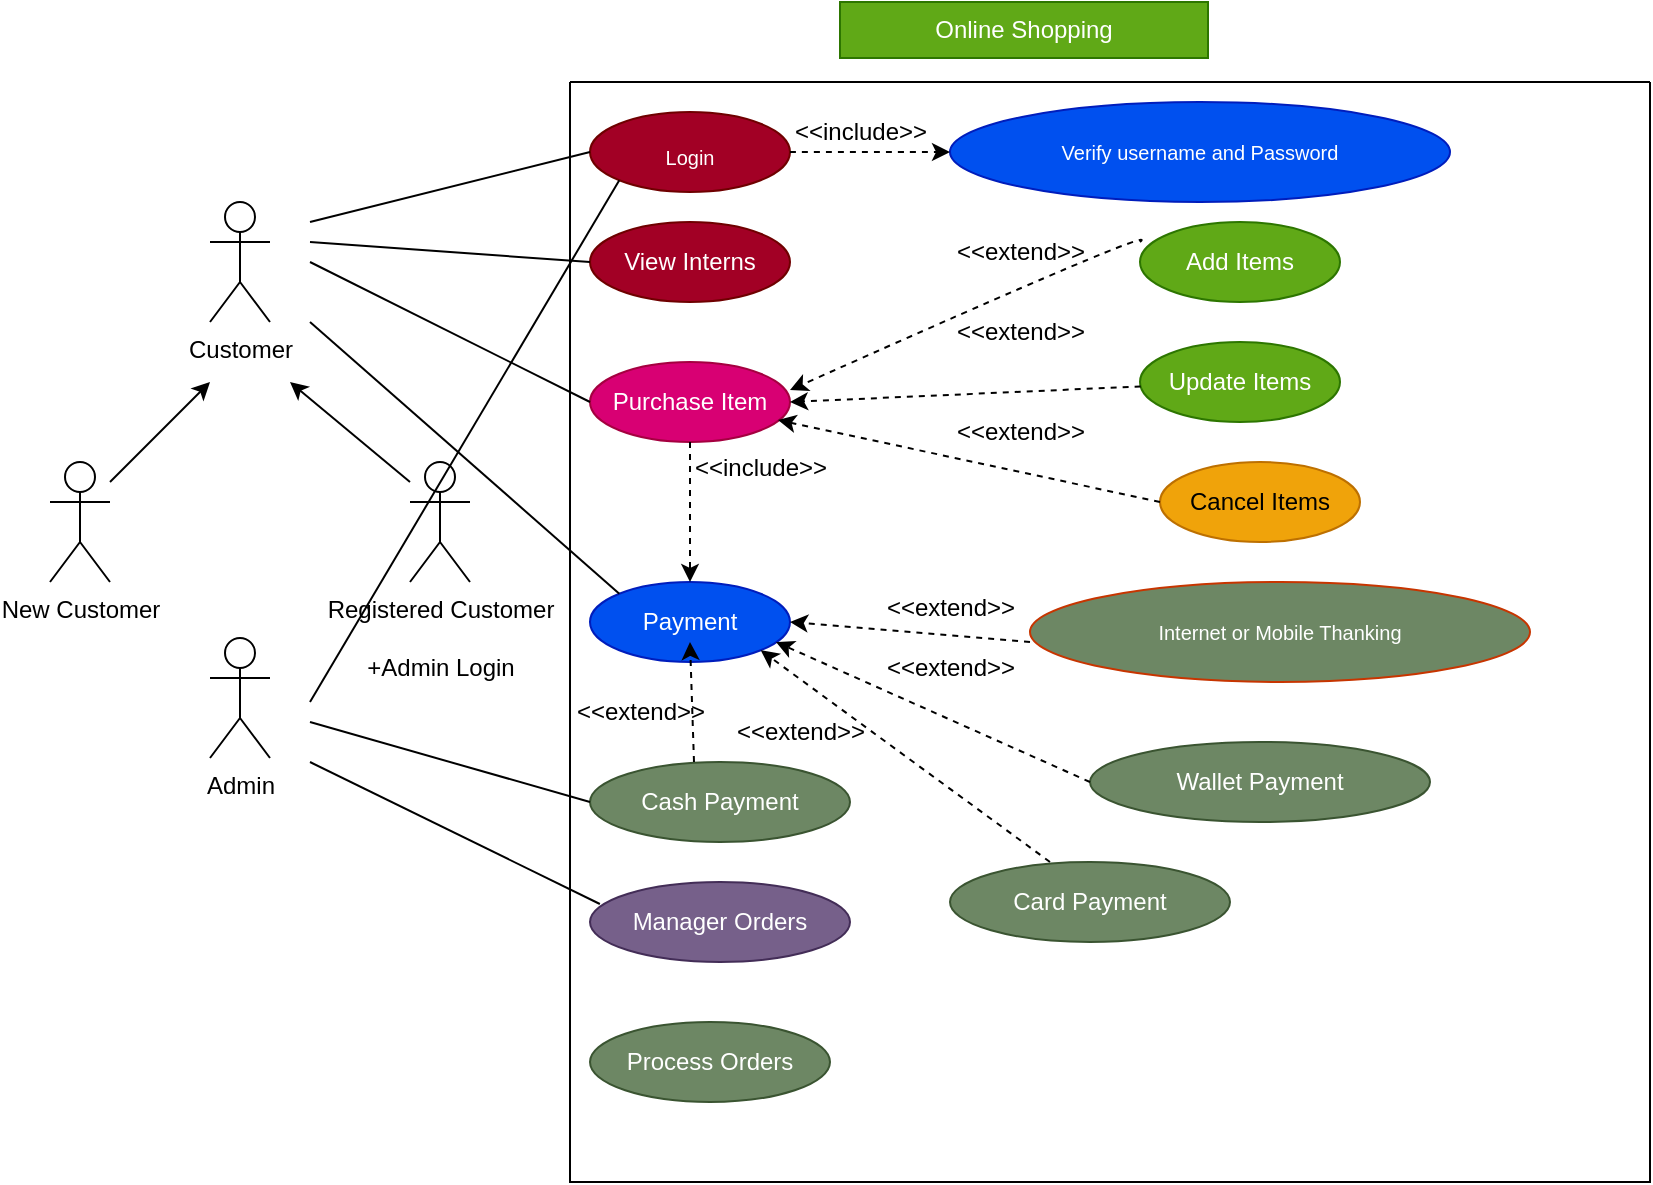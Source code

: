<mxfile version="24.7.17" pages="2">
  <diagram name="Page-1" id="1OBJv6ooA6KlNzXjkO3h">
    <mxGraphModel dx="880" dy="524" grid="1" gridSize="10" guides="1" tooltips="1" connect="1" arrows="1" fold="1" page="1" pageScale="1" pageWidth="850" pageHeight="1100" math="0" shadow="0">
      <root>
        <mxCell id="0" />
        <mxCell id="1" parent="0" />
        <mxCell id="tqHBWmYHECMBdRGBsS2p-1" value="Online Shopping" style="rounded=0;whiteSpace=wrap;html=1;fillColor=#60a917;fontColor=#ffffff;strokeColor=#2D7600;" vertex="1" parent="1">
          <mxGeometry x="425" y="40" width="184" height="28" as="geometry" />
        </mxCell>
        <mxCell id="tqHBWmYHECMBdRGBsS2p-3" value="Customer" style="shape=umlActor;verticalLabelPosition=bottom;verticalAlign=top;html=1;outlineConnect=0;labelBackgroundColor=default;" vertex="1" parent="1">
          <mxGeometry x="110" y="140" width="30" height="60" as="geometry" />
        </mxCell>
        <mxCell id="tqHBWmYHECMBdRGBsS2p-5" value="Registered Customer" style="shape=umlActor;verticalLabelPosition=bottom;verticalAlign=top;html=1;outlineConnect=0;" vertex="1" parent="1">
          <mxGeometry x="210" y="270" width="30" height="60" as="geometry" />
        </mxCell>
        <mxCell id="tqHBWmYHECMBdRGBsS2p-6" value="New Customer" style="shape=umlActor;verticalLabelPosition=bottom;verticalAlign=top;html=1;outlineConnect=0;" vertex="1" parent="1">
          <mxGeometry x="30" y="270" width="30" height="60" as="geometry" />
        </mxCell>
        <mxCell id="tqHBWmYHECMBdRGBsS2p-10" value="" style="endArrow=classic;html=1;rounded=0;" edge="1" parent="1">
          <mxGeometry width="50" height="50" relative="1" as="geometry">
            <mxPoint x="60" y="280" as="sourcePoint" />
            <mxPoint x="110" y="230" as="targetPoint" />
          </mxGeometry>
        </mxCell>
        <mxCell id="tqHBWmYHECMBdRGBsS2p-11" value="" style="endArrow=classic;html=1;rounded=0;" edge="1" parent="1">
          <mxGeometry width="50" height="50" relative="1" as="geometry">
            <mxPoint x="210" y="280" as="sourcePoint" />
            <mxPoint x="150" y="230" as="targetPoint" />
            <Array as="points">
              <mxPoint x="210" y="280" />
            </Array>
          </mxGeometry>
        </mxCell>
        <mxCell id="tqHBWmYHECMBdRGBsS2p-12" value="" style="swimlane;startSize=0;" vertex="1" parent="1">
          <mxGeometry x="290" y="80" width="540" height="550" as="geometry" />
        </mxCell>
        <mxCell id="tqHBWmYHECMBdRGBsS2p-13" value="&lt;sub&gt;Login&lt;/sub&gt;" style="ellipse;whiteSpace=wrap;html=1;fillColor=#a20025;fontColor=#ffffff;strokeColor=#6F0000;" vertex="1" parent="tqHBWmYHECMBdRGBsS2p-12">
          <mxGeometry x="10" y="15" width="100" height="40" as="geometry" />
        </mxCell>
        <mxCell id="tqHBWmYHECMBdRGBsS2p-14" value="&lt;span style=&quot;font-size: 10px;&quot;&gt;Verify username and Password&lt;/span&gt;" style="ellipse;whiteSpace=wrap;html=1;fillColor=#0050ef;fontColor=#ffffff;strokeColor=#001DBC;" vertex="1" parent="tqHBWmYHECMBdRGBsS2p-12">
          <mxGeometry x="190" y="10" width="250" height="50" as="geometry" />
        </mxCell>
        <mxCell id="tqHBWmYHECMBdRGBsS2p-17" value="View Interns" style="ellipse;whiteSpace=wrap;html=1;fillColor=#a20025;fontColor=#ffffff;strokeColor=#6F0000;" vertex="1" parent="tqHBWmYHECMBdRGBsS2p-12">
          <mxGeometry x="10" y="70" width="100" height="40" as="geometry" />
        </mxCell>
        <mxCell id="tqHBWmYHECMBdRGBsS2p-18" value="Purchase Item" style="ellipse;whiteSpace=wrap;html=1;fillColor=#d80073;fontColor=#ffffff;strokeColor=#A50040;" vertex="1" parent="tqHBWmYHECMBdRGBsS2p-12">
          <mxGeometry x="10" y="140" width="100" height="40" as="geometry" />
        </mxCell>
        <mxCell id="tqHBWmYHECMBdRGBsS2p-20" value="Payment" style="ellipse;whiteSpace=wrap;html=1;fillColor=#0050ef;strokeColor=#001DBC;fontColor=#ffffff;" vertex="1" parent="tqHBWmYHECMBdRGBsS2p-12">
          <mxGeometry x="10" y="250" width="100" height="40" as="geometry" />
        </mxCell>
        <mxCell id="tqHBWmYHECMBdRGBsS2p-22" value="Cash Payment" style="ellipse;whiteSpace=wrap;html=1;fillColor=#6d8764;fontColor=#ffffff;strokeColor=#3A5431;" vertex="1" parent="tqHBWmYHECMBdRGBsS2p-12">
          <mxGeometry x="10" y="340" width="130" height="40" as="geometry" />
        </mxCell>
        <mxCell id="tqHBWmYHECMBdRGBsS2p-25" value="Manager Orders" style="ellipse;whiteSpace=wrap;html=1;fillColor=#76608a;fontColor=#ffffff;strokeColor=#432D57;" vertex="1" parent="tqHBWmYHECMBdRGBsS2p-12">
          <mxGeometry x="10" y="400" width="130" height="40" as="geometry" />
        </mxCell>
        <mxCell id="tqHBWmYHECMBdRGBsS2p-28" value="Process Orders" style="ellipse;whiteSpace=wrap;html=1;fillColor=#6d8764;fontColor=#ffffff;strokeColor=#3A5431;" vertex="1" parent="tqHBWmYHECMBdRGBsS2p-12">
          <mxGeometry x="10" y="470" width="120" height="40" as="geometry" />
        </mxCell>
        <mxCell id="tqHBWmYHECMBdRGBsS2p-30" value="" style="endArrow=classic;html=1;rounded=0;curved=1;dashed=1;entryX=0;entryY=0.5;entryDx=0;entryDy=0;exitX=1;exitY=0.5;exitDx=0;exitDy=0;" edge="1" parent="tqHBWmYHECMBdRGBsS2p-12" source="tqHBWmYHECMBdRGBsS2p-13" target="tqHBWmYHECMBdRGBsS2p-14">
          <mxGeometry width="50" height="50" relative="1" as="geometry">
            <mxPoint x="120" y="35" as="sourcePoint" />
            <mxPoint x="190" y="60.0" as="targetPoint" />
            <Array as="points" />
          </mxGeometry>
        </mxCell>
        <mxCell id="tqHBWmYHECMBdRGBsS2p-31" value="&lt;span style=&quot;font-size: 10px;&quot;&gt;Internet or Mobile Thanking&lt;/span&gt;" style="ellipse;whiteSpace=wrap;html=1;fillColor=#6d8764;strokeColor=#C73500;fontColor=#ffffff;" vertex="1" parent="tqHBWmYHECMBdRGBsS2p-12">
          <mxGeometry x="230" y="250" width="250" height="50" as="geometry" />
        </mxCell>
        <mxCell id="tqHBWmYHECMBdRGBsS2p-33" value="Add Items" style="ellipse;whiteSpace=wrap;html=1;fillColor=#60a917;fontColor=#ffffff;strokeColor=#2D7600;" vertex="1" parent="tqHBWmYHECMBdRGBsS2p-12">
          <mxGeometry x="285" y="70" width="100" height="40" as="geometry" />
        </mxCell>
        <mxCell id="tqHBWmYHECMBdRGBsS2p-34" value="Update Items" style="ellipse;whiteSpace=wrap;html=1;fillColor=#60a917;fontColor=#ffffff;strokeColor=#2D7600;" vertex="1" parent="tqHBWmYHECMBdRGBsS2p-12">
          <mxGeometry x="285" y="130" width="100" height="40" as="geometry" />
        </mxCell>
        <mxCell id="tqHBWmYHECMBdRGBsS2p-35" value="Cancel Items" style="ellipse;whiteSpace=wrap;html=1;fillColor=#f0a30a;fontColor=#000000;strokeColor=#BD7000;" vertex="1" parent="tqHBWmYHECMBdRGBsS2p-12">
          <mxGeometry x="295" y="190" width="100" height="40" as="geometry" />
        </mxCell>
        <mxCell id="tqHBWmYHECMBdRGBsS2p-36" value="" style="endArrow=classic;html=1;rounded=0;curved=1;dashed=1;entryX=0.004;entryY=0.38;entryDx=0;entryDy=0;entryPerimeter=0;exitX=0;exitY=0.5;exitDx=0;exitDy=0;" edge="1" parent="tqHBWmYHECMBdRGBsS2p-12">
          <mxGeometry width="50" height="50" relative="1" as="geometry">
            <mxPoint x="285" y="80" as="sourcePoint" />
            <mxPoint x="110.0" y="154" as="targetPoint" />
            <Array as="points">
              <mxPoint x="298.16" y="70" />
            </Array>
          </mxGeometry>
        </mxCell>
        <mxCell id="tqHBWmYHECMBdRGBsS2p-38" value="" style="endArrow=classic;html=1;rounded=0;entryX=1;entryY=0.5;entryDx=0;entryDy=0;dashed=1;" edge="1" parent="tqHBWmYHECMBdRGBsS2p-12" source="tqHBWmYHECMBdRGBsS2p-34" target="tqHBWmYHECMBdRGBsS2p-18">
          <mxGeometry width="50" height="50" relative="1" as="geometry">
            <mxPoint x="180" y="190" as="sourcePoint" />
            <mxPoint x="230" y="140" as="targetPoint" />
          </mxGeometry>
        </mxCell>
        <mxCell id="tqHBWmYHECMBdRGBsS2p-55" value="" style="endArrow=classic;html=1;rounded=0;entryX=0.94;entryY=0.725;entryDx=0;entryDy=0;dashed=1;entryPerimeter=0;" edge="1" parent="tqHBWmYHECMBdRGBsS2p-12" target="tqHBWmYHECMBdRGBsS2p-18">
          <mxGeometry width="50" height="50" relative="1" as="geometry">
            <mxPoint x="295" y="210" as="sourcePoint" />
            <mxPoint x="120" y="218" as="targetPoint" />
          </mxGeometry>
        </mxCell>
        <mxCell id="tqHBWmYHECMBdRGBsS2p-56" value="" style="endArrow=classic;html=1;rounded=0;entryX=1;entryY=0.5;entryDx=0;entryDy=0;dashed=1;" edge="1" parent="tqHBWmYHECMBdRGBsS2p-12" target="tqHBWmYHECMBdRGBsS2p-20">
          <mxGeometry width="50" height="50" relative="1" as="geometry">
            <mxPoint x="230" y="280" as="sourcePoint" />
            <mxPoint x="55" y="288" as="targetPoint" />
          </mxGeometry>
        </mxCell>
        <mxCell id="tqHBWmYHECMBdRGBsS2p-57" value="Wallet Payment" style="ellipse;whiteSpace=wrap;html=1;fillColor=#6d8764;fontColor=#ffffff;strokeColor=#3A5431;" vertex="1" parent="tqHBWmYHECMBdRGBsS2p-12">
          <mxGeometry x="260" y="330" width="170" height="40" as="geometry" />
        </mxCell>
        <mxCell id="tqHBWmYHECMBdRGBsS2p-58" value="Card Payment" style="ellipse;whiteSpace=wrap;html=1;fillColor=#6d8764;fontColor=#ffffff;strokeColor=#3A5431;" vertex="1" parent="tqHBWmYHECMBdRGBsS2p-12">
          <mxGeometry x="190" y="390" width="140" height="40" as="geometry" />
        </mxCell>
        <mxCell id="tqHBWmYHECMBdRGBsS2p-59" value="" style="endArrow=classic;html=1;rounded=0;entryX=0.93;entryY=0.75;entryDx=0;entryDy=0;dashed=1;entryPerimeter=0;" edge="1" parent="tqHBWmYHECMBdRGBsS2p-12" target="tqHBWmYHECMBdRGBsS2p-20">
          <mxGeometry width="50" height="50" relative="1" as="geometry">
            <mxPoint x="260" y="350" as="sourcePoint" />
            <mxPoint x="140" y="340" as="targetPoint" />
          </mxGeometry>
        </mxCell>
        <mxCell id="tqHBWmYHECMBdRGBsS2p-60" value="" style="endArrow=classic;html=1;rounded=0;entryX=1;entryY=1;entryDx=0;entryDy=0;dashed=1;" edge="1" parent="tqHBWmYHECMBdRGBsS2p-12" target="tqHBWmYHECMBdRGBsS2p-20">
          <mxGeometry width="50" height="50" relative="1" as="geometry">
            <mxPoint x="240" y="390" as="sourcePoint" />
            <mxPoint x="120" y="380" as="targetPoint" />
          </mxGeometry>
        </mxCell>
        <mxCell id="tqHBWmYHECMBdRGBsS2p-61" value="" style="endArrow=classic;html=1;rounded=0;dashed=1;exitX=0.4;exitY=0;exitDx=0;exitDy=0;exitPerimeter=0;" edge="1" parent="tqHBWmYHECMBdRGBsS2p-12" source="tqHBWmYHECMBdRGBsS2p-22">
          <mxGeometry width="50" height="50" relative="1" as="geometry">
            <mxPoint x="70" y="340" as="sourcePoint" />
            <mxPoint x="60" y="280" as="targetPoint" />
          </mxGeometry>
        </mxCell>
        <mxCell id="tqHBWmYHECMBdRGBsS2p-62" value="" style="endArrow=classic;html=1;rounded=0;entryX=0.5;entryY=0;entryDx=0;entryDy=0;dashed=1;exitX=0.5;exitY=1;exitDx=0;exitDy=0;" edge="1" parent="tqHBWmYHECMBdRGBsS2p-12" source="tqHBWmYHECMBdRGBsS2p-18" target="tqHBWmYHECMBdRGBsS2p-20">
          <mxGeometry width="50" height="50" relative="1" as="geometry">
            <mxPoint x="70" y="210" as="sourcePoint" />
            <mxPoint x="-50" y="200" as="targetPoint" />
          </mxGeometry>
        </mxCell>
        <mxCell id="tqHBWmYHECMBdRGBsS2p-65" value="&amp;lt;&amp;lt;extend&amp;gt;&amp;gt;" style="text;html=1;align=center;verticalAlign=middle;resizable=0;points=[];autosize=1;strokeColor=none;fillColor=none;" vertex="1" parent="tqHBWmYHECMBdRGBsS2p-12">
          <mxGeometry x="180" y="110" width="90" height="30" as="geometry" />
        </mxCell>
        <mxCell id="tqHBWmYHECMBdRGBsS2p-66" value="&amp;lt;&amp;lt;extend&amp;gt;&amp;gt;" style="text;html=1;align=center;verticalAlign=middle;resizable=0;points=[];autosize=1;strokeColor=none;fillColor=none;" vertex="1" parent="tqHBWmYHECMBdRGBsS2p-12">
          <mxGeometry x="180" y="160" width="90" height="30" as="geometry" />
        </mxCell>
        <mxCell id="tqHBWmYHECMBdRGBsS2p-64" value="&amp;lt;&amp;lt;extend&amp;gt;&amp;gt;" style="text;html=1;align=center;verticalAlign=middle;resizable=0;points=[];autosize=1;strokeColor=none;fillColor=none;" vertex="1" parent="tqHBWmYHECMBdRGBsS2p-12">
          <mxGeometry x="180" y="70" width="90" height="30" as="geometry" />
        </mxCell>
        <mxCell id="tqHBWmYHECMBdRGBsS2p-69" value="&amp;lt;&amp;lt;extend&amp;gt;&amp;gt;" style="text;html=1;align=center;verticalAlign=middle;resizable=0;points=[];autosize=1;strokeColor=none;fillColor=none;" vertex="1" parent="tqHBWmYHECMBdRGBsS2p-12">
          <mxGeometry x="70" y="310" width="90" height="30" as="geometry" />
        </mxCell>
        <mxCell id="tqHBWmYHECMBdRGBsS2p-80" value="&amp;lt;&amp;lt;include&amp;gt;&amp;gt;" style="text;html=1;align=center;verticalAlign=middle;resizable=0;points=[];autosize=1;strokeColor=none;fillColor=none;" vertex="1" parent="tqHBWmYHECMBdRGBsS2p-12">
          <mxGeometry x="50" y="178" width="90" height="30" as="geometry" />
        </mxCell>
        <mxCell id="tqHBWmYHECMBdRGBsS2p-81" value="&amp;lt;&amp;lt;extend&amp;gt;&amp;gt;" style="text;html=1;align=center;verticalAlign=middle;resizable=0;points=[];autosize=1;strokeColor=none;fillColor=none;" vertex="1" parent="tqHBWmYHECMBdRGBsS2p-12">
          <mxGeometry x="-10" y="300" width="90" height="30" as="geometry" />
        </mxCell>
        <mxCell id="tqHBWmYHECMBdRGBsS2p-82" value="&amp;lt;&amp;lt;include&amp;gt;&amp;gt;" style="text;html=1;align=center;verticalAlign=middle;resizable=0;points=[];autosize=1;strokeColor=none;fillColor=none;" vertex="1" parent="tqHBWmYHECMBdRGBsS2p-12">
          <mxGeometry x="100" y="10" width="90" height="30" as="geometry" />
        </mxCell>
        <mxCell id="tqHBWmYHECMBdRGBsS2p-67" value="&amp;lt;&amp;lt;extend&amp;gt;&amp;gt;" style="text;html=1;align=center;verticalAlign=middle;resizable=0;points=[];autosize=1;strokeColor=none;fillColor=none;" vertex="1" parent="1">
          <mxGeometry x="435" y="328" width="90" height="30" as="geometry" />
        </mxCell>
        <mxCell id="tqHBWmYHECMBdRGBsS2p-68" value="&amp;lt;&amp;lt;extend&amp;gt;&amp;gt;" style="text;html=1;align=center;verticalAlign=middle;resizable=0;points=[];autosize=1;strokeColor=none;fillColor=none;" vertex="1" parent="1">
          <mxGeometry x="435" y="358" width="90" height="30" as="geometry" />
        </mxCell>
        <mxCell id="tqHBWmYHECMBdRGBsS2p-71" value="Admin" style="shape=umlActor;verticalLabelPosition=bottom;verticalAlign=top;html=1;outlineConnect=0;" vertex="1" parent="1">
          <mxGeometry x="110" y="358" width="30" height="60" as="geometry" />
        </mxCell>
        <mxCell id="tqHBWmYHECMBdRGBsS2p-75" style="edgeStyle=orthogonalEdgeStyle;rounded=0;orthogonalLoop=1;jettySize=auto;html=1;exitX=0.5;exitY=1;exitDx=0;exitDy=0;" edge="1" parent="1">
          <mxGeometry relative="1" as="geometry">
            <mxPoint x="125" y="220" as="sourcePoint" />
            <mxPoint x="125" y="220" as="targetPoint" />
          </mxGeometry>
        </mxCell>
        <mxCell id="tqHBWmYHECMBdRGBsS2p-83" value="" style="endArrow=none;html=1;rounded=0;entryX=0;entryY=0.5;entryDx=0;entryDy=0;" edge="1" parent="1" target="tqHBWmYHECMBdRGBsS2p-13">
          <mxGeometry width="50" height="50" relative="1" as="geometry">
            <mxPoint x="160" y="150" as="sourcePoint" />
            <mxPoint x="200" y="110" as="targetPoint" />
          </mxGeometry>
        </mxCell>
        <mxCell id="tqHBWmYHECMBdRGBsS2p-84" value="" style="endArrow=none;html=1;rounded=0;entryX=0;entryY=0.5;entryDx=0;entryDy=0;" edge="1" parent="1" target="tqHBWmYHECMBdRGBsS2p-17">
          <mxGeometry width="50" height="50" relative="1" as="geometry">
            <mxPoint x="160" y="160" as="sourcePoint" />
            <mxPoint x="380" y="135" as="targetPoint" />
          </mxGeometry>
        </mxCell>
        <mxCell id="tqHBWmYHECMBdRGBsS2p-85" value="" style="endArrow=none;html=1;rounded=0;entryX=0;entryY=0.5;entryDx=0;entryDy=0;" edge="1" parent="1" target="tqHBWmYHECMBdRGBsS2p-18">
          <mxGeometry width="50" height="50" relative="1" as="geometry">
            <mxPoint x="160" y="170" as="sourcePoint" />
            <mxPoint x="360" y="155" as="targetPoint" />
          </mxGeometry>
        </mxCell>
        <mxCell id="tqHBWmYHECMBdRGBsS2p-86" value="" style="endArrow=none;html=1;rounded=0;entryX=0;entryY=0;entryDx=0;entryDy=0;" edge="1" parent="1" target="tqHBWmYHECMBdRGBsS2p-20">
          <mxGeometry width="50" height="50" relative="1" as="geometry">
            <mxPoint x="160" y="200" as="sourcePoint" />
            <mxPoint x="320" y="147.5" as="targetPoint" />
          </mxGeometry>
        </mxCell>
        <mxCell id="tqHBWmYHECMBdRGBsS2p-87" value="" style="endArrow=none;html=1;rounded=0;entryX=0;entryY=1;entryDx=0;entryDy=0;" edge="1" parent="1" target="tqHBWmYHECMBdRGBsS2p-13">
          <mxGeometry width="50" height="50" relative="1" as="geometry">
            <mxPoint x="160" y="390" as="sourcePoint" />
            <mxPoint x="320" y="345" as="targetPoint" />
          </mxGeometry>
        </mxCell>
        <mxCell id="tqHBWmYHECMBdRGBsS2p-88" value="" style="endArrow=none;html=1;rounded=0;entryX=0;entryY=0.5;entryDx=0;entryDy=0;" edge="1" parent="1" target="tqHBWmYHECMBdRGBsS2p-22">
          <mxGeometry width="50" height="50" relative="1" as="geometry">
            <mxPoint x="160" y="400" as="sourcePoint" />
            <mxPoint x="360" y="345" as="targetPoint" />
          </mxGeometry>
        </mxCell>
        <mxCell id="tqHBWmYHECMBdRGBsS2p-89" value="" style="endArrow=none;html=1;rounded=0;entryX=0.038;entryY=0.275;entryDx=0;entryDy=0;entryPerimeter=0;" edge="1" parent="1" target="tqHBWmYHECMBdRGBsS2p-25">
          <mxGeometry width="50" height="50" relative="1" as="geometry">
            <mxPoint x="160" y="420" as="sourcePoint" />
            <mxPoint x="340" y="395" as="targetPoint" />
          </mxGeometry>
        </mxCell>
        <mxCell id="tqHBWmYHECMBdRGBsS2p-90" value="+Admin Login" style="text;html=1;align=center;verticalAlign=middle;resizable=0;points=[];autosize=1;strokeColor=none;fillColor=none;" vertex="1" parent="1">
          <mxGeometry x="175" y="358" width="100" height="30" as="geometry" />
        </mxCell>
      </root>
    </mxGraphModel>
  </diagram>
  <diagram id="HEHDmdUvfW0nSy-e5Mzh" name="Page-2">
    <mxGraphModel dx="880" dy="524" grid="1" gridSize="10" guides="1" tooltips="1" connect="1" arrows="1" fold="1" page="1" pageScale="1" pageWidth="850" pageHeight="1100" math="0" shadow="0">
      <root>
        <mxCell id="0" />
        <mxCell id="1" parent="0" />
        <mxCell id="ZtBVrDZsteloaGAH6HCU-3" value="Customer" style="swimlane;fontStyle=2;align=center;verticalAlign=top;childLayout=stackLayout;horizontal=1;startSize=26;horizontalStack=0;resizeParent=1;resizeLast=0;collapsible=1;marginBottom=0;rounded=0;shadow=0;strokeWidth=1;" vertex="1" parent="1">
          <mxGeometry x="350" width="160" height="350" as="geometry">
            <mxRectangle x="230" y="140" width="160" height="26" as="alternateBounds" />
          </mxGeometry>
        </mxCell>
        <mxCell id="ZtBVrDZsteloaGAH6HCU-4" value="CustomerID" style="text;align=left;verticalAlign=top;spacingLeft=4;spacingRight=4;overflow=hidden;rotatable=0;points=[[0,0.5],[1,0.5]];portConstraint=eastwest;" vertex="1" parent="ZtBVrDZsteloaGAH6HCU-3">
          <mxGeometry y="26" width="160" height="26" as="geometry" />
        </mxCell>
        <mxCell id="ZtBVrDZsteloaGAH6HCU-5" value="Name" style="text;align=left;verticalAlign=top;spacingLeft=4;spacingRight=4;overflow=hidden;rotatable=0;points=[[0,0.5],[1,0.5]];portConstraint=eastwest;rounded=0;shadow=0;html=0;" vertex="1" parent="ZtBVrDZsteloaGAH6HCU-3">
          <mxGeometry y="52" width="160" height="26" as="geometry" />
        </mxCell>
        <mxCell id="ZtBVrDZsteloaGAH6HCU-6" value="Email&#xa;&#xa;&#xa;&#xa;" style="text;align=left;verticalAlign=top;spacingLeft=4;spacingRight=4;overflow=hidden;rotatable=0;points=[[0,0.5],[1,0.5]];portConstraint=eastwest;rounded=0;shadow=0;html=0;" vertex="1" parent="ZtBVrDZsteloaGAH6HCU-3">
          <mxGeometry y="78" width="160" height="26" as="geometry" />
        </mxCell>
        <mxCell id="ZtBVrDZsteloaGAH6HCU-8" value="Password" style="text;align=left;verticalAlign=top;spacingLeft=4;spacingRight=4;overflow=hidden;rotatable=0;points=[[0,0.5],[1,0.5]];portConstraint=eastwest;" vertex="1" parent="ZtBVrDZsteloaGAH6HCU-3">
          <mxGeometry y="104" width="160" height="26" as="geometry" />
        </mxCell>
        <mxCell id="P-THNPc70hYApmy322FZ-1" value="Address" style="text;html=1;align=left;verticalAlign=middle;resizable=0;points=[];autosize=1;strokeColor=none;fillColor=none;" vertex="1" parent="ZtBVrDZsteloaGAH6HCU-3">
          <mxGeometry y="130" width="160" height="30" as="geometry" />
        </mxCell>
        <mxCell id="P-THNPc70hYApmy322FZ-5" value="PhoneNumber" style="text;html=1;align=left;verticalAlign=middle;resizable=0;points=[];autosize=1;strokeColor=none;fillColor=none;" vertex="1" parent="ZtBVrDZsteloaGAH6HCU-3">
          <mxGeometry y="160" width="160" height="30" as="geometry" />
        </mxCell>
        <mxCell id="P-THNPc70hYApmy322FZ-43" value="" style="line;html=1;strokeWidth=1;align=left;verticalAlign=middle;spacingTop=-1;spacingLeft=3;spacingRight=3;rotatable=0;labelPosition=right;points=[];portConstraint=eastwest;" vertex="1" parent="ZtBVrDZsteloaGAH6HCU-3">
          <mxGeometry y="190" width="160" height="8" as="geometry" />
        </mxCell>
        <mxCell id="P-THNPc70hYApmy322FZ-44" value="Register" style="text;html=1;align=left;verticalAlign=middle;resizable=0;points=[];autosize=1;strokeColor=none;fillColor=none;" vertex="1" parent="ZtBVrDZsteloaGAH6HCU-3">
          <mxGeometry y="198" width="160" height="30" as="geometry" />
        </mxCell>
        <mxCell id="P-THNPc70hYApmy322FZ-45" value="login" style="text;html=1;align=left;verticalAlign=middle;resizable=0;points=[];autosize=1;strokeColor=none;fillColor=none;" vertex="1" parent="ZtBVrDZsteloaGAH6HCU-3">
          <mxGeometry y="228" width="160" height="30" as="geometry" />
        </mxCell>
        <mxCell id="P-THNPc70hYApmy322FZ-46" value="viewitems" style="text;html=1;align=left;verticalAlign=middle;resizable=0;points=[];autosize=1;strokeColor=none;fillColor=none;" vertex="1" parent="ZtBVrDZsteloaGAH6HCU-3">
          <mxGeometry y="258" width="160" height="30" as="geometry" />
        </mxCell>
        <mxCell id="P-THNPc70hYApmy322FZ-47" value="AddToCart" style="text;html=1;align=left;verticalAlign=middle;resizable=0;points=[];autosize=1;strokeColor=none;fillColor=none;" vertex="1" parent="ZtBVrDZsteloaGAH6HCU-3">
          <mxGeometry y="288" width="160" height="30" as="geometry" />
        </mxCell>
        <mxCell id="P-THNPc70hYApmy322FZ-48" value="MakePayment" style="text;html=1;align=left;verticalAlign=middle;resizable=0;points=[];autosize=1;strokeColor=none;fillColor=none;" vertex="1" parent="ZtBVrDZsteloaGAH6HCU-3">
          <mxGeometry y="318" width="160" height="30" as="geometry" />
        </mxCell>
        <mxCell id="ZtBVrDZsteloaGAH6HCU-9" value="Item" style="swimlane;fontStyle=0;align=center;verticalAlign=top;childLayout=stackLayout;horizontal=1;startSize=26;horizontalStack=0;resizeParent=1;resizeLast=0;collapsible=1;marginBottom=0;rounded=0;shadow=0;strokeWidth=1;" vertex="1" parent="1">
          <mxGeometry x="280" y="410" width="160" height="250" as="geometry">
            <mxRectangle x="130" y="380" width="160" height="26" as="alternateBounds" />
          </mxGeometry>
        </mxCell>
        <mxCell id="ZtBVrDZsteloaGAH6HCU-10" value="ItemID" style="text;align=left;verticalAlign=top;spacingLeft=4;spacingRight=4;overflow=hidden;rotatable=0;points=[[0,0.5],[1,0.5]];portConstraint=eastwest;" vertex="1" parent="ZtBVrDZsteloaGAH6HCU-9">
          <mxGeometry y="26" width="160" height="26" as="geometry" />
        </mxCell>
        <mxCell id="ZtBVrDZsteloaGAH6HCU-11" value="ItemName" style="text;align=left;verticalAlign=top;spacingLeft=4;spacingRight=4;overflow=hidden;rotatable=0;points=[[0,0.5],[1,0.5]];portConstraint=eastwest;rounded=0;shadow=0;html=0;" vertex="1" parent="ZtBVrDZsteloaGAH6HCU-9">
          <mxGeometry y="52" width="160" height="26" as="geometry" />
        </mxCell>
        <mxCell id="P-THNPc70hYApmy322FZ-6" value="Description" style="text;html=1;align=left;verticalAlign=middle;resizable=0;points=[];autosize=1;strokeColor=none;fillColor=none;" vertex="1" parent="ZtBVrDZsteloaGAH6HCU-9">
          <mxGeometry y="78" width="160" height="30" as="geometry" />
        </mxCell>
        <mxCell id="P-THNPc70hYApmy322FZ-49" value="Price" style="text;html=1;align=left;verticalAlign=middle;resizable=0;points=[];autosize=1;strokeColor=none;fillColor=none;" vertex="1" parent="ZtBVrDZsteloaGAH6HCU-9">
          <mxGeometry y="108" width="160" height="30" as="geometry" />
        </mxCell>
        <mxCell id="P-THNPc70hYApmy322FZ-50" value="" style="line;html=1;strokeWidth=1;align=left;verticalAlign=middle;spacingTop=-1;spacingLeft=3;spacingRight=3;rotatable=0;labelPosition=right;points=[];portConstraint=eastwest;" vertex="1" parent="ZtBVrDZsteloaGAH6HCU-9">
          <mxGeometry y="138" width="160" height="8" as="geometry" />
        </mxCell>
        <mxCell id="P-THNPc70hYApmy322FZ-51" value="additems" style="text;align=left;verticalAlign=top;spacingLeft=4;spacingRight=4;overflow=hidden;rotatable=0;points=[[0,0.5],[1,0.5]];portConstraint=eastwest;rounded=0;shadow=0;html=0;" vertex="1" parent="ZtBVrDZsteloaGAH6HCU-9">
          <mxGeometry y="146" width="160" height="26" as="geometry" />
        </mxCell>
        <mxCell id="P-THNPc70hYApmy322FZ-52" value="updateitem" style="text;align=left;verticalAlign=top;spacingLeft=4;spacingRight=4;overflow=hidden;rotatable=0;points=[[0,0.5],[1,0.5]];portConstraint=eastwest;rounded=0;shadow=0;html=0;" vertex="1" parent="ZtBVrDZsteloaGAH6HCU-9">
          <mxGeometry y="172" width="160" height="26" as="geometry" />
        </mxCell>
        <mxCell id="P-THNPc70hYApmy322FZ-53" value="removeitem" style="text;align=left;verticalAlign=top;spacingLeft=4;spacingRight=4;overflow=hidden;rotatable=0;points=[[0,0.5],[1,0.5]];portConstraint=eastwest;rounded=0;shadow=0;html=0;" vertex="1" parent="ZtBVrDZsteloaGAH6HCU-9">
          <mxGeometry y="198" width="160" height="26" as="geometry" />
        </mxCell>
        <mxCell id="ZtBVrDZsteloaGAH6HCU-16" value="Payment" style="swimlane;fontStyle=0;align=center;verticalAlign=top;childLayout=stackLayout;horizontal=1;startSize=26;horizontalStack=0;resizeParent=1;resizeLast=0;collapsible=1;marginBottom=0;rounded=0;shadow=0;strokeWidth=1;" vertex="1" parent="1">
          <mxGeometry x="470" y="680" width="160" height="220" as="geometry">
            <mxRectangle x="340" y="380" width="170" height="26" as="alternateBounds" />
          </mxGeometry>
        </mxCell>
        <mxCell id="ZtBVrDZsteloaGAH6HCU-18" value="" style="line;html=1;strokeWidth=1;align=left;verticalAlign=middle;spacingTop=-1;spacingLeft=3;spacingRight=3;rotatable=0;labelPosition=right;points=[];portConstraint=eastwest;" vertex="1" parent="ZtBVrDZsteloaGAH6HCU-16">
          <mxGeometry y="26" width="160" height="8" as="geometry" />
        </mxCell>
        <mxCell id="P-THNPc70hYApmy322FZ-54" value="PaymentID" style="text;align=left;verticalAlign=top;spacingLeft=4;spacingRight=4;overflow=hidden;rotatable=0;points=[[0,0.5],[1,0.5]];portConstraint=eastwest;rounded=0;shadow=0;html=0;" vertex="1" parent="ZtBVrDZsteloaGAH6HCU-16">
          <mxGeometry y="34" width="160" height="26" as="geometry" />
        </mxCell>
        <mxCell id="P-THNPc70hYApmy322FZ-56" value="PaymentType(cash,Card,Wallet,MobileBanking" style="text;align=left;verticalAlign=top;spacingLeft=4;spacingRight=4;overflow=hidden;rotatable=0;points=[[0,0.5],[1,0.5]];portConstraint=eastwest;rounded=0;shadow=0;html=0;" vertex="1" parent="ZtBVrDZsteloaGAH6HCU-16">
          <mxGeometry y="60" width="160" height="26" as="geometry" />
        </mxCell>
        <mxCell id="P-THNPc70hYApmy322FZ-57" value="PaymentID" style="text;align=left;verticalAlign=top;spacingLeft=4;spacingRight=4;overflow=hidden;rotatable=0;points=[[0,0.5],[1,0.5]];portConstraint=eastwest;rounded=0;shadow=0;html=0;" vertex="1" parent="ZtBVrDZsteloaGAH6HCU-16">
          <mxGeometry y="86" width="160" height="26" as="geometry" />
        </mxCell>
        <mxCell id="P-THNPc70hYApmy322FZ-58" value="" style="line;html=1;strokeWidth=1;align=left;verticalAlign=middle;spacingTop=-1;spacingLeft=3;spacingRight=3;rotatable=0;labelPosition=right;points=[];portConstraint=eastwest;" vertex="1" parent="ZtBVrDZsteloaGAH6HCU-16">
          <mxGeometry y="112" width="160" height="8" as="geometry" />
        </mxCell>
        <mxCell id="P-THNPc70hYApmy322FZ-59" value="makePayment" style="text;align=left;verticalAlign=top;spacingLeft=4;spacingRight=4;overflow=hidden;rotatable=0;points=[[0,0.5],[1,0.5]];portConstraint=eastwest;rounded=0;shadow=0;html=0;" vertex="1" parent="ZtBVrDZsteloaGAH6HCU-16">
          <mxGeometry y="120" width="160" height="26" as="geometry" />
        </mxCell>
        <mxCell id="ZtBVrDZsteloaGAH6HCU-20" value="Admin" style="swimlane;fontStyle=0;align=center;verticalAlign=top;childLayout=stackLayout;horizontal=1;startSize=26;horizontalStack=0;resizeParent=1;resizeLast=0;collapsible=1;marginBottom=0;rounded=0;shadow=0;strokeWidth=1;" vertex="1" parent="1">
          <mxGeometry x="640" y="170" width="160" height="216" as="geometry">
            <mxRectangle x="550" y="140" width="160" height="26" as="alternateBounds" />
          </mxGeometry>
        </mxCell>
        <mxCell id="ZtBVrDZsteloaGAH6HCU-21" value="AdminID" style="text;align=left;verticalAlign=top;spacingLeft=4;spacingRight=4;overflow=hidden;rotatable=0;points=[[0,0.5],[1,0.5]];portConstraint=eastwest;" vertex="1" parent="ZtBVrDZsteloaGAH6HCU-20">
          <mxGeometry y="26" width="160" height="26" as="geometry" />
        </mxCell>
        <mxCell id="ZtBVrDZsteloaGAH6HCU-26" value="" style="line;html=1;strokeWidth=1;align=left;verticalAlign=middle;spacingTop=-1;spacingLeft=3;spacingRight=3;rotatable=0;labelPosition=right;points=[];portConstraint=eastwest;" vertex="1" parent="ZtBVrDZsteloaGAH6HCU-20">
          <mxGeometry y="52" width="160" height="8" as="geometry" />
        </mxCell>
        <mxCell id="ZtBVrDZsteloaGAH6HCU-27" value="Manageorders" style="text;align=left;verticalAlign=top;spacingLeft=4;spacingRight=4;overflow=hidden;rotatable=0;points=[[0,0.5],[1,0.5]];portConstraint=eastwest;" vertex="1" parent="ZtBVrDZsteloaGAH6HCU-20">
          <mxGeometry y="60" width="160" height="26" as="geometry" />
        </mxCell>
        <mxCell id="ZtBVrDZsteloaGAH6HCU-28" value="Processorders" style="text;align=left;verticalAlign=top;spacingLeft=4;spacingRight=4;overflow=hidden;rotatable=0;points=[[0,0.5],[1,0.5]];portConstraint=eastwest;" vertex="1" parent="ZtBVrDZsteloaGAH6HCU-20">
          <mxGeometry y="86" width="160" height="26" as="geometry" />
        </mxCell>
        <mxCell id="ZtBVrDZsteloaGAH6HCU-29" value="" style="endArrow=open;shadow=0;strokeWidth=1;rounded=0;curved=0;endFill=1;edgeStyle=elbowEdgeStyle;elbow=vertical;" edge="1" parent="1" source="ZtBVrDZsteloaGAH6HCU-3">
          <mxGeometry x="0.5" y="41" relative="1" as="geometry">
            <mxPoint x="540" y="242" as="sourcePoint" />
            <mxPoint x="640" y="260" as="targetPoint" />
            <mxPoint x="-40" y="32" as="offset" />
            <Array as="points">
              <mxPoint x="610" y="260" />
            </Array>
          </mxGeometry>
        </mxCell>
        <mxCell id="ZtBVrDZsteloaGAH6HCU-30" value="0..1" style="resizable=0;align=left;verticalAlign=bottom;labelBackgroundColor=none;fontSize=12;" connectable="0" vertex="1" parent="ZtBVrDZsteloaGAH6HCU-29">
          <mxGeometry x="-1" relative="1" as="geometry">
            <mxPoint y="4" as="offset" />
          </mxGeometry>
        </mxCell>
        <mxCell id="ZtBVrDZsteloaGAH6HCU-31" value="1" style="resizable=0;align=right;verticalAlign=bottom;labelBackgroundColor=none;fontSize=12;" connectable="0" vertex="1" parent="ZtBVrDZsteloaGAH6HCU-29">
          <mxGeometry x="1" relative="1" as="geometry">
            <mxPoint x="-7" y="4" as="offset" />
          </mxGeometry>
        </mxCell>
        <mxCell id="P-THNPc70hYApmy322FZ-16" value="Order" style="swimlane;fontStyle=0;align=center;verticalAlign=top;childLayout=stackLayout;horizontal=1;startSize=26;horizontalStack=0;resizeParent=1;resizeLast=0;collapsible=1;marginBottom=0;rounded=0;shadow=0;strokeWidth=1;" vertex="1" parent="1">
          <mxGeometry x="680" y="440" width="160" height="260" as="geometry">
            <mxRectangle x="550" y="140" width="160" height="26" as="alternateBounds" />
          </mxGeometry>
        </mxCell>
        <mxCell id="P-THNPc70hYApmy322FZ-17" value="OrderD" style="text;align=left;verticalAlign=top;spacingLeft=4;spacingRight=4;overflow=hidden;rotatable=0;points=[[0,0.5],[1,0.5]];portConstraint=eastwest;" vertex="1" parent="P-THNPc70hYApmy322FZ-16">
          <mxGeometry y="26" width="160" height="26" as="geometry" />
        </mxCell>
        <mxCell id="P-THNPc70hYApmy322FZ-19" value="CusromerID" style="text;align=left;verticalAlign=top;spacingLeft=4;spacingRight=4;overflow=hidden;rotatable=0;points=[[0,0.5],[1,0.5]];portConstraint=eastwest;" vertex="1" parent="P-THNPc70hYApmy322FZ-16">
          <mxGeometry y="52" width="160" height="26" as="geometry" />
        </mxCell>
        <mxCell id="P-THNPc70hYApmy322FZ-20" value="OrderDate" style="text;align=left;verticalAlign=top;spacingLeft=4;spacingRight=4;overflow=hidden;rotatable=0;points=[[0,0.5],[1,0.5]];portConstraint=eastwest;" vertex="1" parent="P-THNPc70hYApmy322FZ-16">
          <mxGeometry y="78" width="160" height="26" as="geometry" />
        </mxCell>
        <mxCell id="P-THNPc70hYApmy322FZ-81" style="edgeStyle=orthogonalEdgeStyle;rounded=0;orthogonalLoop=1;jettySize=auto;html=1;" edge="1" parent="P-THNPc70hYApmy322FZ-16" source="P-THNPc70hYApmy322FZ-25">
          <mxGeometry relative="1" as="geometry">
            <mxPoint x="-120" y="230" as="targetPoint" />
          </mxGeometry>
        </mxCell>
        <mxCell id="P-THNPc70hYApmy322FZ-25" value="OrderStatus" style="text;align=left;verticalAlign=top;spacingLeft=4;spacingRight=4;overflow=hidden;rotatable=0;points=[[0,0.5],[1,0.5]];portConstraint=eastwest;" vertex="1" parent="P-THNPc70hYApmy322FZ-16">
          <mxGeometry y="104" width="160" height="26" as="geometry" />
        </mxCell>
        <mxCell id="P-THNPc70hYApmy322FZ-60" value="" style="line;html=1;strokeWidth=1;align=left;verticalAlign=middle;spacingTop=-1;spacingLeft=3;spacingRight=3;rotatable=0;labelPosition=right;points=[];portConstraint=eastwest;" vertex="1" parent="P-THNPc70hYApmy322FZ-16">
          <mxGeometry y="130" width="160" height="8" as="geometry" />
        </mxCell>
        <mxCell id="P-THNPc70hYApmy322FZ-62" value="createorder" style="text;align=left;verticalAlign=top;spacingLeft=4;spacingRight=4;overflow=hidden;rotatable=0;points=[[0,0.5],[1,0.5]];portConstraint=eastwest;" vertex="1" parent="P-THNPc70hYApmy322FZ-16">
          <mxGeometry y="138" width="160" height="26" as="geometry" />
        </mxCell>
        <mxCell id="P-THNPc70hYApmy322FZ-63" value="cancelorder" style="text;align=left;verticalAlign=top;spacingLeft=4;spacingRight=4;overflow=hidden;rotatable=0;points=[[0,0.5],[1,0.5]];portConstraint=eastwest;" vertex="1" parent="P-THNPc70hYApmy322FZ-16">
          <mxGeometry y="164" width="160" height="26" as="geometry" />
        </mxCell>
        <mxCell id="P-THNPc70hYApmy322FZ-64" value="updateOrderStatus" style="text;align=left;verticalAlign=top;spacingLeft=4;spacingRight=4;overflow=hidden;rotatable=0;points=[[0,0.5],[1,0.5]];portConstraint=eastwest;" vertex="1" parent="P-THNPc70hYApmy322FZ-16">
          <mxGeometry y="190" width="160" height="26" as="geometry" />
        </mxCell>
        <mxCell id="P-THNPc70hYApmy322FZ-27" value="PaymentMethod" style="swimlane;fontStyle=0;align=center;verticalAlign=top;childLayout=stackLayout;horizontal=1;startSize=26;horizontalStack=0;resizeParent=1;resizeLast=0;collapsible=1;marginBottom=0;rounded=0;shadow=0;strokeWidth=1;" vertex="1" parent="1">
          <mxGeometry x="60" y="160" width="280" height="216" as="geometry">
            <mxRectangle x="550" y="140" width="160" height="26" as="alternateBounds" />
          </mxGeometry>
        </mxCell>
        <mxCell id="P-THNPc70hYApmy322FZ-28" value="PaymentID" style="text;align=left;verticalAlign=top;spacingLeft=4;spacingRight=4;overflow=hidden;rotatable=0;points=[[0,0.5],[1,0.5]];portConstraint=eastwest;" vertex="1" parent="P-THNPc70hYApmy322FZ-27">
          <mxGeometry y="26" width="280" height="26" as="geometry" />
        </mxCell>
        <mxCell id="P-THNPc70hYApmy322FZ-29" value="MethodType(Cash,Card,walletr,MobileBanking" style="text;align=left;verticalAlign=top;spacingLeft=4;spacingRight=4;overflow=hidden;rotatable=0;points=[[0,0.5],[1,0.5]];portConstraint=eastwest;" vertex="1" parent="P-THNPc70hYApmy322FZ-27">
          <mxGeometry y="52" width="280" height="26" as="geometry" />
        </mxCell>
        <mxCell id="P-THNPc70hYApmy322FZ-30" value="OrderDate" style="text;align=left;verticalAlign=top;spacingLeft=4;spacingRight=4;overflow=hidden;rotatable=0;points=[[0,0.5],[1,0.5]];portConstraint=eastwest;" vertex="1" parent="P-THNPc70hYApmy322FZ-27">
          <mxGeometry y="78" width="280" height="26" as="geometry" />
        </mxCell>
        <mxCell id="P-THNPc70hYApmy322FZ-31" value="OrderStatus" style="text;align=left;verticalAlign=top;spacingLeft=4;spacingRight=4;overflow=hidden;rotatable=0;points=[[0,0.5],[1,0.5]];portConstraint=eastwest;" vertex="1" parent="P-THNPc70hYApmy322FZ-27">
          <mxGeometry y="104" width="280" height="26" as="geometry" />
        </mxCell>
        <mxCell id="P-THNPc70hYApmy322FZ-68" value="" style="line;html=1;strokeWidth=1;align=left;verticalAlign=middle;spacingTop=-1;spacingLeft=3;spacingRight=3;rotatable=0;labelPosition=right;points=[];portConstraint=eastwest;" vertex="1" parent="P-THNPc70hYApmy322FZ-27">
          <mxGeometry y="130" width="280" height="8" as="geometry" />
        </mxCell>
        <mxCell id="P-THNPc70hYApmy322FZ-69" value="processPayment" style="text;align=left;verticalAlign=top;spacingLeft=4;spacingRight=4;overflow=hidden;rotatable=0;points=[[0,0.5],[1,0.5]];portConstraint=eastwest;" vertex="1" parent="P-THNPc70hYApmy322FZ-27">
          <mxGeometry y="138" width="280" height="26" as="geometry" />
        </mxCell>
        <mxCell id="P-THNPc70hYApmy322FZ-32" value="ShoppingCard" style="swimlane;fontStyle=0;align=center;verticalAlign=top;childLayout=stackLayout;horizontal=1;startSize=26;horizontalStack=0;resizeParent=1;resizeLast=0;collapsible=1;marginBottom=0;rounded=0;shadow=0;strokeWidth=1;" vertex="1" parent="1">
          <mxGeometry x="20" y="430" width="160" height="240" as="geometry">
            <mxRectangle x="550" y="140" width="160" height="26" as="alternateBounds" />
          </mxGeometry>
        </mxCell>
        <mxCell id="P-THNPc70hYApmy322FZ-33" value="CartID" style="text;align=left;verticalAlign=top;spacingLeft=4;spacingRight=4;overflow=hidden;rotatable=0;points=[[0,0.5],[1,0.5]];portConstraint=eastwest;" vertex="1" parent="P-THNPc70hYApmy322FZ-32">
          <mxGeometry y="26" width="160" height="26" as="geometry" />
        </mxCell>
        <mxCell id="P-THNPc70hYApmy322FZ-34" value="Itemlist" style="text;align=left;verticalAlign=top;spacingLeft=4;spacingRight=4;overflow=hidden;rotatable=0;points=[[0,0.5],[1,0.5]];portConstraint=eastwest;" vertex="1" parent="P-THNPc70hYApmy322FZ-32">
          <mxGeometry y="52" width="160" height="26" as="geometry" />
        </mxCell>
        <mxCell id="P-THNPc70hYApmy322FZ-35" value="Total price" style="text;align=left;verticalAlign=top;spacingLeft=4;spacingRight=4;overflow=hidden;rotatable=0;points=[[0,0.5],[1,0.5]];portConstraint=eastwest;" vertex="1" parent="P-THNPc70hYApmy322FZ-32">
          <mxGeometry y="78" width="160" height="26" as="geometry" />
        </mxCell>
        <mxCell id="P-THNPc70hYApmy322FZ-36" value="OrderStatus" style="text;align=left;verticalAlign=top;spacingLeft=4;spacingRight=4;overflow=hidden;rotatable=0;points=[[0,0.5],[1,0.5]];portConstraint=eastwest;" vertex="1" parent="P-THNPc70hYApmy322FZ-32">
          <mxGeometry y="104" width="160" height="26" as="geometry" />
        </mxCell>
        <mxCell id="P-THNPc70hYApmy322FZ-61" value="" style="line;html=1;strokeWidth=1;align=left;verticalAlign=middle;spacingTop=-1;spacingLeft=3;spacingRight=3;rotatable=0;labelPosition=right;points=[];portConstraint=eastwest;" vertex="1" parent="P-THNPc70hYApmy322FZ-32">
          <mxGeometry y="130" width="160" height="8" as="geometry" />
        </mxCell>
        <mxCell id="P-THNPc70hYApmy322FZ-65" value="additemToCart" style="text;align=left;verticalAlign=top;spacingLeft=4;spacingRight=4;overflow=hidden;rotatable=0;points=[[0,0.5],[1,0.5]];portConstraint=eastwest;" vertex="1" parent="P-THNPc70hYApmy322FZ-32">
          <mxGeometry y="138" width="160" height="26" as="geometry" />
        </mxCell>
        <mxCell id="P-THNPc70hYApmy322FZ-66" value="removeItemCart" style="text;align=left;verticalAlign=top;spacingLeft=4;spacingRight=4;overflow=hidden;rotatable=0;points=[[0,0.5],[1,0.5]];portConstraint=eastwest;" vertex="1" parent="P-THNPc70hYApmy322FZ-32">
          <mxGeometry y="164" width="160" height="26" as="geometry" />
        </mxCell>
        <mxCell id="P-THNPc70hYApmy322FZ-67" value="calculateTotalPrice" style="text;align=left;verticalAlign=top;spacingLeft=4;spacingRight=4;overflow=hidden;rotatable=0;points=[[0,0.5],[1,0.5]];portConstraint=eastwest;" vertex="1" parent="P-THNPc70hYApmy322FZ-32">
          <mxGeometry y="190" width="160" height="26" as="geometry" />
        </mxCell>
        <mxCell id="P-THNPc70hYApmy322FZ-70" style="edgeStyle=orthogonalEdgeStyle;rounded=0;orthogonalLoop=1;jettySize=auto;html=1;entryX=0;entryY=0;entryDx=0;entryDy=0;" edge="1" parent="1" source="ZtBVrDZsteloaGAH6HCU-5" target="P-THNPc70hYApmy322FZ-32">
          <mxGeometry relative="1" as="geometry" />
        </mxCell>
        <mxCell id="P-THNPc70hYApmy322FZ-71" value="1:M" style="text;html=1;align=center;verticalAlign=middle;resizable=0;points=[];autosize=1;strokeColor=none;fillColor=none;" vertex="1" parent="1">
          <mxGeometry x="310" y="58" width="40" height="30" as="geometry" />
        </mxCell>
        <mxCell id="P-THNPc70hYApmy322FZ-72" value="1:M" style="text;html=1;align=center;verticalAlign=middle;resizable=0;points=[];autosize=1;strokeColor=none;fillColor=none;" vertex="1" parent="1">
          <mxGeometry x="20" y="400" width="40" height="30" as="geometry" />
        </mxCell>
        <mxCell id="P-THNPc70hYApmy322FZ-73" style="edgeStyle=orthogonalEdgeStyle;rounded=0;orthogonalLoop=1;jettySize=auto;html=1;entryX=0.919;entryY=-0.008;entryDx=0;entryDy=0;entryPerimeter=0;" edge="1" parent="1" source="ZtBVrDZsteloaGAH6HCU-5" target="P-THNPc70hYApmy322FZ-16">
          <mxGeometry relative="1" as="geometry" />
        </mxCell>
        <mxCell id="P-THNPc70hYApmy322FZ-74" value="M:1" style="text;html=1;align=center;verticalAlign=middle;resizable=0;points=[];autosize=1;strokeColor=none;fillColor=none;" vertex="1" parent="1">
          <mxGeometry x="510" y="58" width="40" height="30" as="geometry" />
        </mxCell>
        <mxCell id="P-THNPc70hYApmy322FZ-75" value="M:1" style="text;html=1;align=center;verticalAlign=middle;resizable=0;points=[];autosize=1;strokeColor=none;fillColor=none;" vertex="1" parent="1">
          <mxGeometry x="780" y="410" width="40" height="30" as="geometry" />
        </mxCell>
        <mxCell id="P-THNPc70hYApmy322FZ-82" value="1:1" style="text;html=1;align=center;verticalAlign=middle;resizable=0;points=[];autosize=1;strokeColor=none;fillColor=none;" vertex="1" parent="1">
          <mxGeometry x="630" y="558" width="40" height="30" as="geometry" />
        </mxCell>
        <mxCell id="P-THNPc70hYApmy322FZ-83" value="1;1" style="text;html=1;align=center;verticalAlign=middle;resizable=0;points=[];autosize=1;strokeColor=none;fillColor=none;" vertex="1" parent="1">
          <mxGeometry x="560" y="648" width="40" height="30" as="geometry" />
        </mxCell>
        <mxCell id="P-THNPc70hYApmy322FZ-84" value="inherit" style="text;html=1;align=center;verticalAlign=middle;resizable=0;points=[];autosize=1;strokeColor=none;fillColor=none;" vertex="1" parent="1">
          <mxGeometry x="540" y="238" width="60" height="30" as="geometry" />
        </mxCell>
      </root>
    </mxGraphModel>
  </diagram>
</mxfile>
